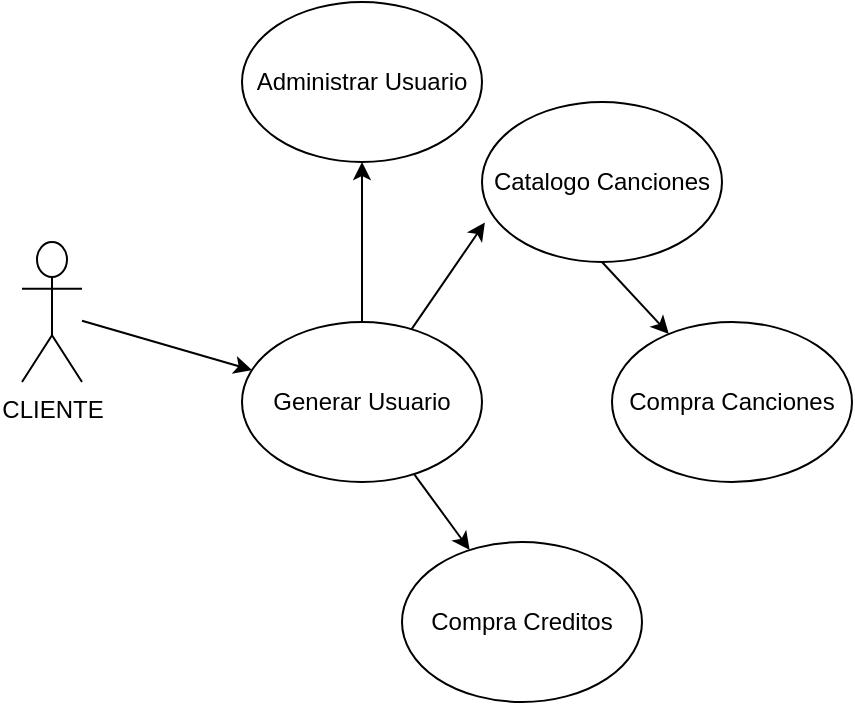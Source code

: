 <mxfile version="24.5.3" type="device">
  <diagram name="Page-1" id="zmCBcRxrY5_dOIz_oEEa">
    <mxGraphModel dx="1272" dy="530" grid="1" gridSize="10" guides="1" tooltips="1" connect="1" arrows="1" fold="1" page="1" pageScale="1" pageWidth="850" pageHeight="1100" math="0" shadow="0">
      <root>
        <mxCell id="0" />
        <mxCell id="1" parent="0" />
        <mxCell id="W7pZK4l0ois0V_tZoCtv-1" value="Compra Creditos" style="ellipse;whiteSpace=wrap;html=1;" vertex="1" parent="1">
          <mxGeometry x="260" y="570" width="120" height="80" as="geometry" />
        </mxCell>
        <mxCell id="W7pZK4l0ois0V_tZoCtv-2" value="CLIENTE" style="shape=umlActor;verticalLabelPosition=bottom;verticalAlign=top;html=1;outlineConnect=0;" vertex="1" parent="1">
          <mxGeometry x="70" y="420" width="30" height="70" as="geometry" />
        </mxCell>
        <mxCell id="W7pZK4l0ois0V_tZoCtv-24" value="" style="edgeStyle=orthogonalEdgeStyle;rounded=0;orthogonalLoop=1;jettySize=auto;html=1;" edge="1" parent="1" source="W7pZK4l0ois0V_tZoCtv-3" target="W7pZK4l0ois0V_tZoCtv-23">
          <mxGeometry relative="1" as="geometry" />
        </mxCell>
        <mxCell id="W7pZK4l0ois0V_tZoCtv-3" value="Generar Usuario" style="ellipse;whiteSpace=wrap;html=1;" vertex="1" parent="1">
          <mxGeometry x="180" y="460" width="120" height="80" as="geometry" />
        </mxCell>
        <mxCell id="W7pZK4l0ois0V_tZoCtv-4" value="Catalogo Canciones" style="ellipse;whiteSpace=wrap;html=1;" vertex="1" parent="1">
          <mxGeometry x="300" y="350" width="120" height="80" as="geometry" />
        </mxCell>
        <mxCell id="W7pZK4l0ois0V_tZoCtv-8" value="Compra Canciones" style="ellipse;whiteSpace=wrap;html=1;" vertex="1" parent="1">
          <mxGeometry x="365" y="460" width="120" height="80" as="geometry" />
        </mxCell>
        <mxCell id="W7pZK4l0ois0V_tZoCtv-10" value="" style="endArrow=classic;html=1;rounded=0;" edge="1" parent="1" source="W7pZK4l0ois0V_tZoCtv-2" target="W7pZK4l0ois0V_tZoCtv-3">
          <mxGeometry width="50" height="50" relative="1" as="geometry">
            <mxPoint x="240" y="410" as="sourcePoint" />
            <mxPoint x="290" y="360" as="targetPoint" />
          </mxGeometry>
        </mxCell>
        <mxCell id="W7pZK4l0ois0V_tZoCtv-14" value="" style="endArrow=classic;html=1;rounded=0;" edge="1" parent="1" source="W7pZK4l0ois0V_tZoCtv-3" target="W7pZK4l0ois0V_tZoCtv-1">
          <mxGeometry width="50" height="50" relative="1" as="geometry">
            <mxPoint x="240" y="410" as="sourcePoint" />
            <mxPoint x="290" y="360" as="targetPoint" />
          </mxGeometry>
        </mxCell>
        <mxCell id="W7pZK4l0ois0V_tZoCtv-16" value="" style="endArrow=classic;html=1;rounded=0;exitX=0.5;exitY=1;exitDx=0;exitDy=0;" edge="1" parent="1" source="W7pZK4l0ois0V_tZoCtv-4" target="W7pZK4l0ois0V_tZoCtv-8">
          <mxGeometry width="50" height="50" relative="1" as="geometry">
            <mxPoint x="240" y="410" as="sourcePoint" />
            <mxPoint x="290" y="360" as="targetPoint" />
          </mxGeometry>
        </mxCell>
        <mxCell id="W7pZK4l0ois0V_tZoCtv-17" value="" style="endArrow=classic;html=1;rounded=0;entryX=0.012;entryY=0.753;entryDx=0;entryDy=0;entryPerimeter=0;" edge="1" parent="1" source="W7pZK4l0ois0V_tZoCtv-3" target="W7pZK4l0ois0V_tZoCtv-4">
          <mxGeometry width="50" height="50" relative="1" as="geometry">
            <mxPoint x="240" y="410" as="sourcePoint" />
            <mxPoint x="290" y="360" as="targetPoint" />
          </mxGeometry>
        </mxCell>
        <mxCell id="W7pZK4l0ois0V_tZoCtv-23" value="Administrar Usuario" style="ellipse;whiteSpace=wrap;html=1;" vertex="1" parent="1">
          <mxGeometry x="180" y="300" width="120" height="80" as="geometry" />
        </mxCell>
      </root>
    </mxGraphModel>
  </diagram>
</mxfile>
